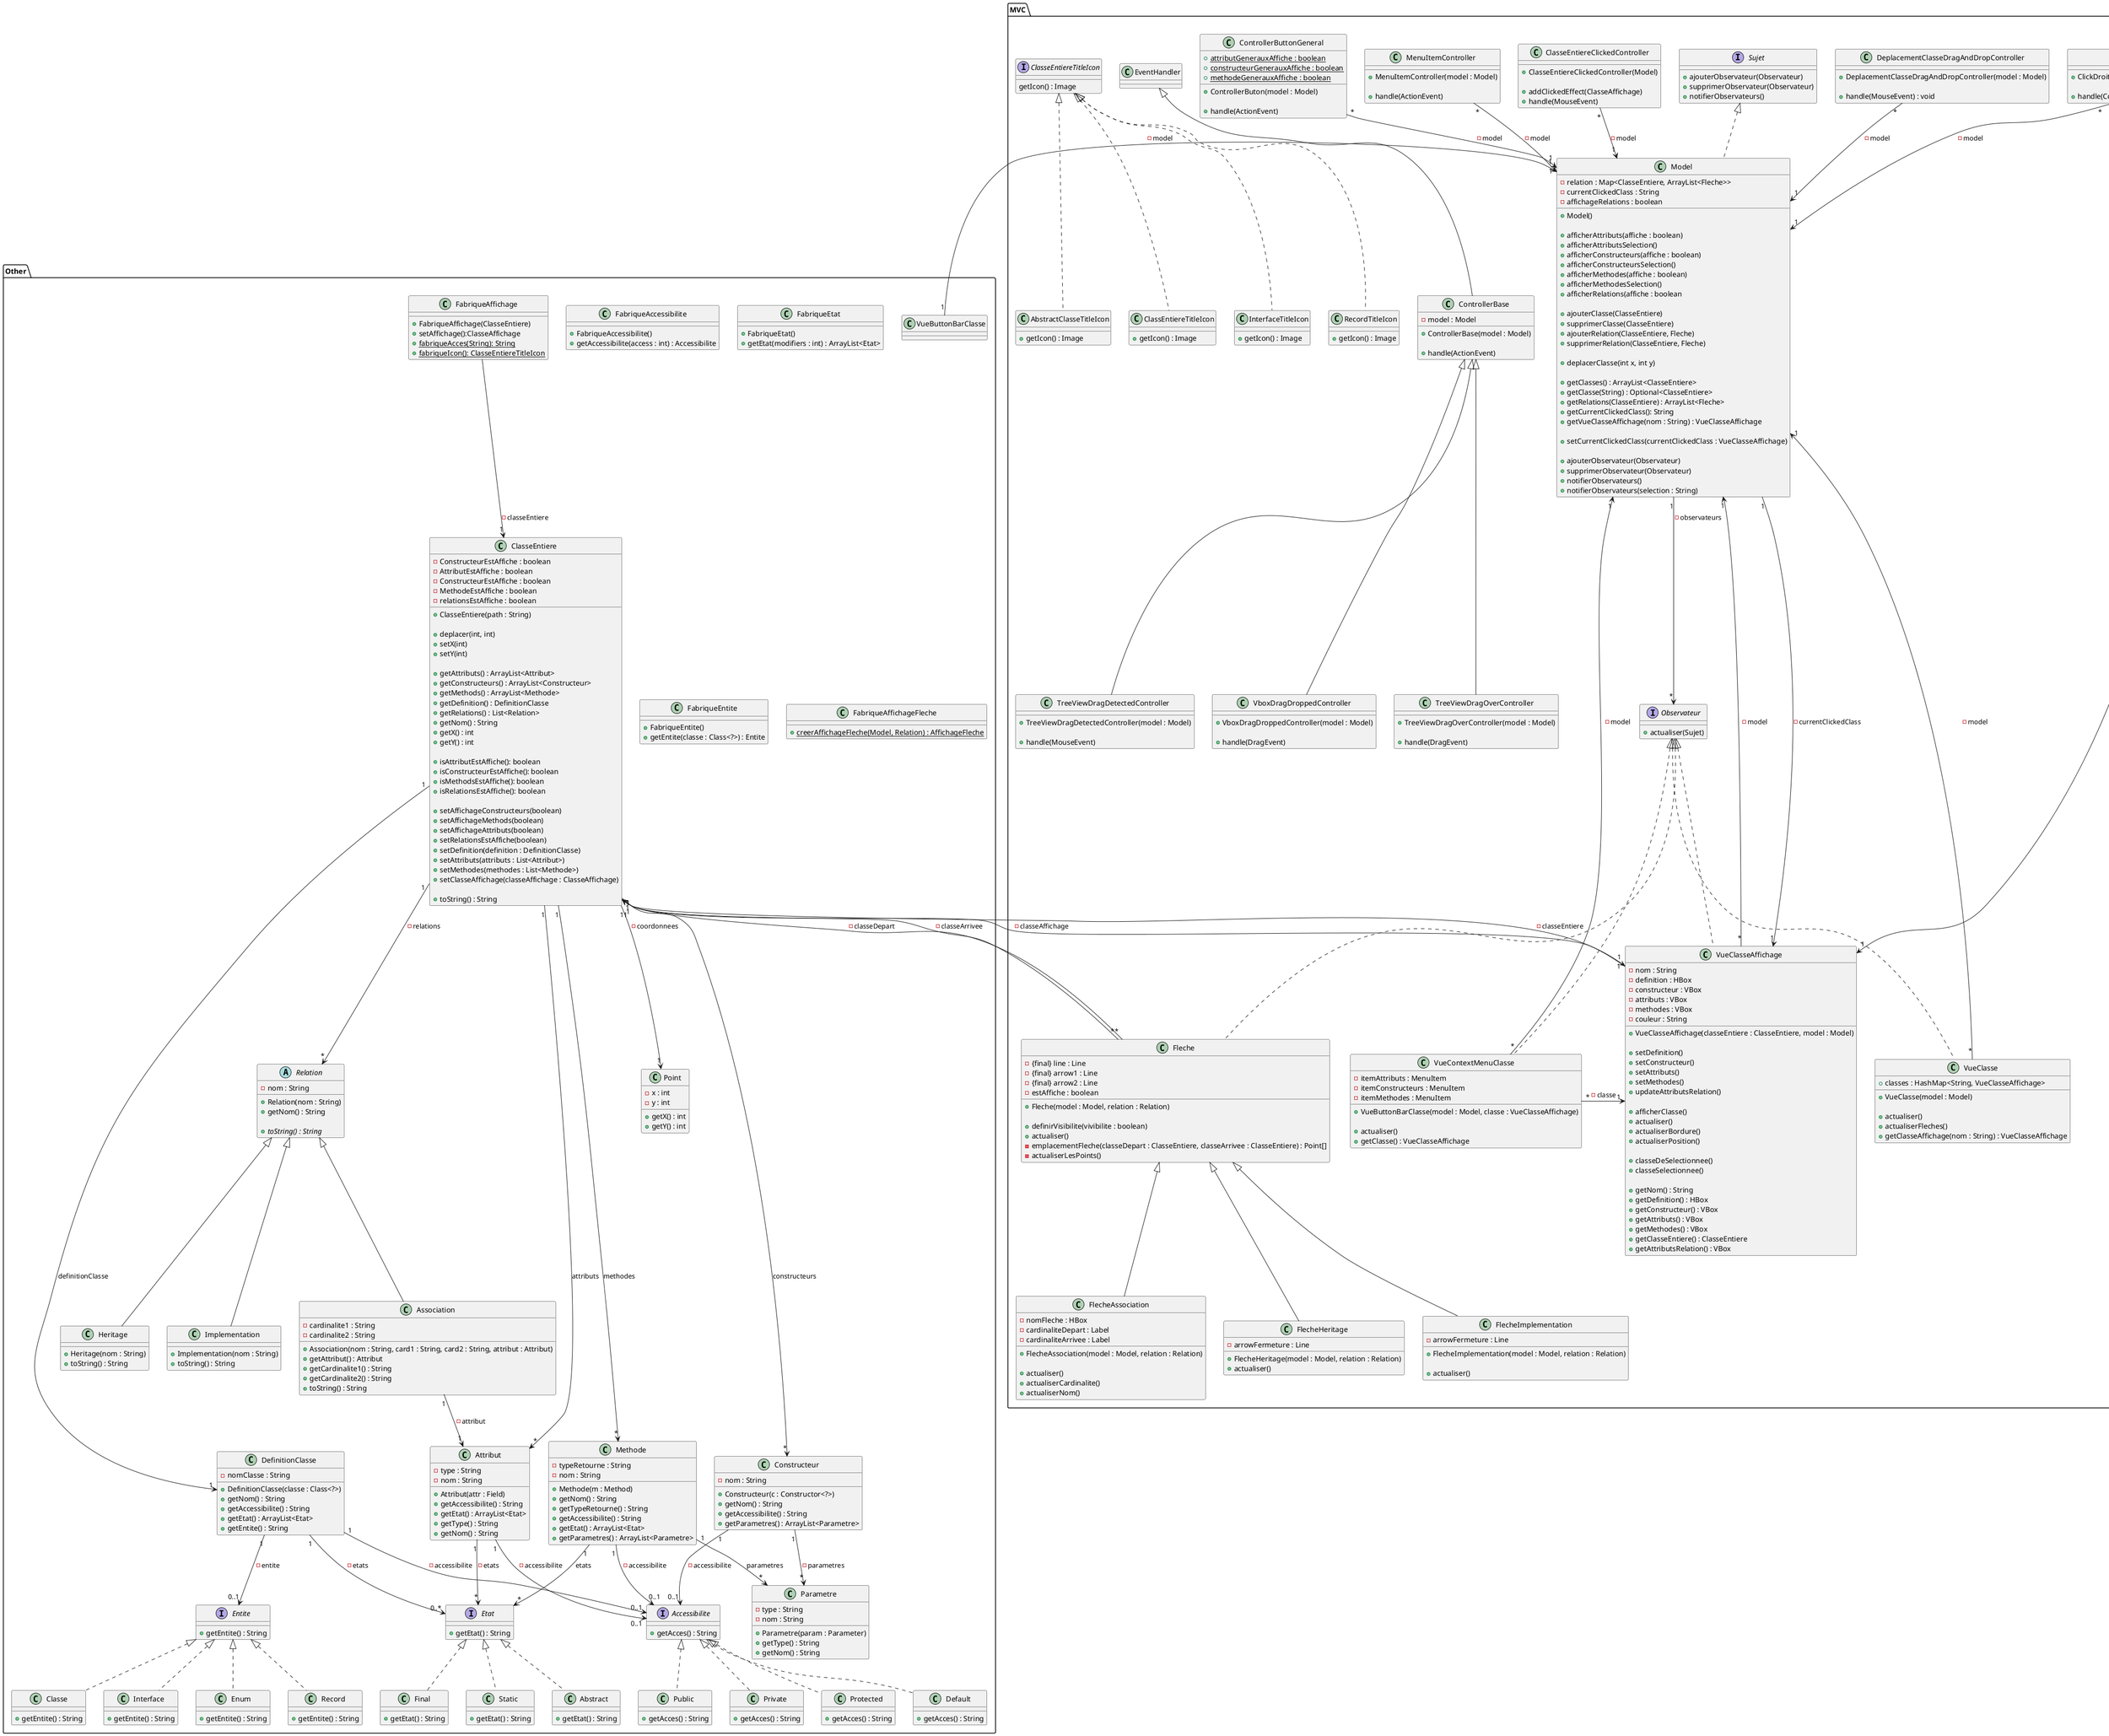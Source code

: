 @startuml
'https://plantuml.com/class-diagram

'TOTO: completer

package "MVC"{

    interface Sujet{
        +ajouterObservateur(Observateur)
        +supprimerObservateur(Observateur)
        +notifierObservateurs()
    }

    class Model implements Sujet{
        - relation : Map<ClasseEntiere, ArrayList<Fleche>>
        - currentClickedClass : String
        - affichageRelations : boolean
        + Model()

        + afficherAttributs(affiche : boolean)
        + afficherAttributsSelection()
        + afficherConstructeurs(affiche : boolean)
        + afficherConstructeursSelection()
        + afficherMethodes(affiche : boolean)
        + afficherMethodesSelection()
        + afficherRelations(affiche : boolean

        + ajouterClasse(ClasseEntiere)
        + supprimerClasse(ClasseEntiere)
        + ajouterRelation(ClasseEntiere, Fleche)
        + supprimerRelation(ClasseEntiere, Fleche)

        + deplacerClasse(int x, int y)

        + getClasses() : ArrayList<ClasseEntiere>
        + getClasse(String) : Optional<ClasseEntiere>
        + getRelations(ClasseEntiere) : ArrayList<Fleche>
        + getCurrentClickedClass(): String
        + getVueClasseAffichage(nom : String) : VueClasseAffichage

        + setCurrentClickedClass(currentClickedClass : VueClasseAffichage)

        + ajouterObservateur(Observateur)
        + supprimerObservateur(Observateur)
        + notifierObservateurs()
        + notifierObservateurs(selection : String)
    }

    'Observateurs'

    interface Observateur{
        +actualiser(Sujet)
    }

    class VueClasse implements Observateur{
        + classes : HashMap<String, VueClasseAffichage>

        +VueClasse(model : Model)

        +actualiser()
        +actualiserFleches()
        +getClasseAffichage(nom : String) : VueClasseAffichage
    }

    class VueClasseAffichage implements Observateur{
        -nom : String
        -definition : HBox
        -constructeur : VBox
        -attributs : VBox
        -methodes : VBox
        -couleur : String

        +VueClasseAffichage(classeEntiere : ClasseEntiere, model : Model)

        +setDefinition()
        +setConstructeur()
        +setAttributs()
        +setMethodes()
        +updateAttributsRelation()

        +afficherClasse()
        +actualiser()
        +actualiserBordure()
        +actualiserPosition()

        +classeDeSelectionnee()
        +classeSelectionnee()

        +getNom() : String
        +getDefinition() : HBox
        +getConstructeur() : VBox
        +getAttributs() : VBox
        +getMethodes() : VBox
        +getClasseEntiere() : ClasseEntiere
        +getAttributsRelation() : VBox
    }

    class VueContextMenuClasse implements Observateur{
        -itemAttributs : MenuItem
        -itemConstructeurs : MenuItem
        -itemMethodes : MenuItem

        +VueButtonBarClasse(model : Model, classe : VueClasseAffichage)

        +actualiser()
        +getClasse() : VueClasseAffichage
    }

    'Controlleurs'

    class ControllerButtonGeneral{
        +{static} attributGenerauxAffiche : boolean
        +{static} constructeurGenerauxAffiche : boolean
        +{static} methodeGenerauxAffiche : boolean

        +ControllerButon(model : Model)

        +handle(ActionEvent)
    }

    class DeplacementClasseDragAndDropController {
        + DeplacementClasseDragAndDropController(model : Model)

        + handle(MouseEvent) : void
    }

    class ClasseEntiereClickedController{
        + ClasseEntiereClickedController(Model)

        + addClickedEffect(ClasseAffichage)
        +handle(MouseEvent)
    }

    class MenuItemController{
        + MenuItemController(model : Model)

        + handle(ActionEvent)
    }

    class ClickDroitClasseController{
        + ClickDroitClasseController(model : Model, classe : VueClasseAffichage)

        + handle(ContextMenuEvent)
    }

    class ControllerBase extends EventHandler{
        - model : Model

        + ControllerBase(model : Model)

        + handle(ActionEvent)
    }

    class TreeViewDragDetectedController extends ControllerBase {
    + TreeViewDragDetectedController(model : Model)

        + handle(MouseEvent)
    }

    class VboxDragDroppedController extends ControllerBase {
        + VboxDragDroppedController(model : Model)

        + handle(DragEvent)
    }

    class TreeViewDragOverController extends ControllerBase {
        + TreeViewDragOverController(model : Model)

        + handle(DragEvent)
    }

    interface ClasseEntiereTitleIcon{
        getIcon() : Image
    }

    class AbstractClasseTitleIcon implements ClasseEntiereTitleIcon{
        +getIcon() : Image
    }

    class ClassEntiereTitleIcon implements ClasseEntiereTitleIcon{
        +getIcon() : Image
    }

    class InterfaceTitleIcon implements ClasseEntiereTitleIcon{
        +getIcon() : Image
    }

    class RecordTitleIcon implements ClasseEntiereTitleIcon{
        +getIcon() : Image
    }

    class Fleche implements Observateur {
        - {final} line : Line
        - {final} arrow1 : Line
        - {final} arrow2 : Line
        - estAffiche : boolean

        + Fleche(model : Model, relation : Relation)

        + definirVisibilite(vivibilite : boolean)
        + actualiser()
        - emplacementFleche(classeDepart : ClasseEntiere, classeArrivee : ClasseEntiere) : Point[]
        - actualiserLesPoints()
    }

    class FlecheAssociation extends Fleche {
        - nomFleche : HBox
        - cardinaliteDepart : Label
        - cardinaliteArrivee : Label

        + FlecheAssociation(model : Model, relation : Relation)

        + actualiser()
        + actualiserCardinalite()
        + actualiserNom()
    }

    class FlecheHeritage extends Fleche {
        - arrowFermeture : Line

        + FlecheHeritage(model : Model, relation : Relation)
        + actualiser()
    }

    class FlecheImplementation extends Fleche {
        - arrowFermeture : Line

        + FlecheImplementation(model : Model, relation : Relation)

        + actualiser()
    }

}
'Classes'

package "Other"{
class ClasseEntiere{
    - ConstructeurEstAffiche : boolean
    - AttributEstAffiche : boolean
    - ConstructeurEstAffiche : boolean
    - MethodeEstAffiche : boolean
    - relationsEstAffiche : boolean

    + ClasseEntiere(path : String)

    + deplacer(int, int)
    + setX(int)
    + setY(int)

    + getAttributs() : ArrayList<Attribut>
    + getConstructeurs() : ArrayList<Constructeur>
    + getMethods() : ArrayList<Methode>
    + getDefinition() : DefinitionClasse
    + getRelations() : List<Relation>
    + getNom() : String
    + getX() : int
    + getY() : int

    + isAttributEstAffiche(): boolean
    + isConstructeurEstAffiche(): boolean
    + isMethodsEstAffiche(): boolean
    + isRelationsEstAffiche(): boolean

    + setAffichageConstructeurs(boolean)
    + setAffichageMethods(boolean)
    + setAffichageAttributs(boolean)
    + setRelationsEstAffiche(boolean)
    + setDefinition(definition : DefinitionClasse)
    + setAttributs(attributs : List<Attribut>)
    + setMethodes(methodes : List<Methode>)
    + setClasseAffichage(classeAffichage : ClasseAffichage)

    + toString() : String
}

interface Entite{
    +getEntite() : String
}

class Classe implements Entite{
    +getEntite() : String
}

class Interface implements Entite{
    +getEntite() : String
}

class Enum implements Entite{
    +getEntite() : String
}

class Record implements Entite{
    +getEntite() : String
}



interface Accessibilite{
    +getAcces() : String
}

class Public implements Accessibilite{
    +getAcces() : String
}

class Private implements Accessibilite{
    +getAcces() : String
}

class Protected implements Accessibilite{
    +getAcces() : String
}

class Default implements Accessibilite{
    +getAcces() : String
}

interface Etat{
    +getEtat() : String
}

class Abstract implements Etat{
    +getEtat() : String
}

class Final implements Etat{
    +getEtat() : String
}

class Static implements Etat{
    +getEtat() : String
}

class DefinitionClasse{
    -nomClasse : String

    +DefinitionClasse(classe : Class<?>)
    +getNom() : String
    +getAccessibilite() : String
    +getEtat() : ArrayList<Etat>
    +getEntite() : String
}

class Attribut{
    -type : String
    -nom : String
    +Attribut(attr : Field)
    +getAccessibilite() : String
    +getEtat() : ArrayList<Etat>
    +getType() : String
    +getNom() : String
}

class Methode{
    -typeRetourne : String
    -nom : String

    +Methode(m : Method)
    +getNom() : String
    +getTypeRetourne() : String
    +getAccessibilite() : String
    +getEtat() : ArrayList<Etat>
    +getParametres() : ArrayList<Parametre>
}

class Constructeur {
    - nom : String
    + Constructeur(c : Constructor<?>)
    + getNom() : String
    + getAccessibilite() : String
    + getParametres() : ArrayList<Parametre>
}

class Parametre{
    +Parametre(param : Parameter)
    -type : String
    -nom : String
    +getType() : String
    +getNom() : String
}

class Point{
    - x : int
    - y : int
    + getX() : int
    + getY() : int
}

abstract class Relation {
    - nom : String

    + Relation(nom : String)
    + getNom() : String

    {abstract} + toString() : String
}

class Association extends Relation {
    - cardinalite1 : String
    - cardinalite2 : String

    + Association(nom : String, card1 : String, card2 : String, attribut : Attribut)
    + getAttribut() : Attribut
    + getCardinalite1() : String
    + getCardinalite2() : String
    + toString() : String
}

class Heritage extends Relation {
    + Heritage(nom : String)
    + toString() : String
}

class Implementation extends Relation {
    + Implementation(nom : String)
    + toString() : String
}

class FabriqueAccessibilite {
    + FabriqueAccessibilite()
    + getAccessibilite(access : int) : Accessibilite
}

class FabriqueAffichage {
    + FabriqueAffichage(ClasseEntiere)
    + setAffichage():ClasseAffichage
    + {static}fabriqueAcces(String): String
    + {static}fabriqueIcon(): ClasseEntiereTitleIcon
}

class FabriqueEtat {
    + FabriqueEtat()
    + getEtat(modifiers : int) : ArrayList<Etat>
}

class FabriqueEntite {
    + FabriqueEntite()
    + getEntite(classe : Class<?>) : Entite
}

class FabriqueAffichageFleche {
    + {static} creerAffichageFleche(Model, Relation) : AffichageFleche
}


'-----------------------------------'
'Associations'

Model "1" --> "*" Observateur : -observateurs
Model "1" -> "1" VueClasseAffichage : -currentClickedClass

Attribut "1" --> "0..1" Accessibilite : -accessibilite
Attribut "1" --> "*" Etat : -etats

DefinitionClasse "1" --> "0..1" Accessibilite : -accessibilite
DefinitionClasse "1" --> "0..*" Etat : -etats
DefinitionClasse "1" --> "0..1" Entite : -entite

Constructeur "1" --> "0..1" Accessibilite : -accessibilite
Constructeur "1" --> "*" Parametre : -parametres

Methode "1" --> "0..1" Accessibilite : -accessibilite
Methode "1" --> "*" Etat : etats
Methode "1" --> "*" Parametre : parametres

'ClasseEntiere <-- FabriqueAffichageClasse :-Classe
ClasseEntiere "1" --> "1" DefinitionClasse : definitionClasse
ClasseEntiere "1" --> "*" Attribut : attributs
ClasseEntiere "1" --> "*" Methode : methodes
ClasseEntiere "1" --> "*" Constructeur : constructeurs
ClasseEntiere "1" --> "1" Point : -coordonnees
ClasseEntiere "1" --> "*" Relation : -relations
ClasseEntiere "1" --> "1" VueClasseAffichage : -classeAffichage
ClasseEntiere "1" <-- "1" VueClasseAffichage : -classeEntiere

DeplacementClasseDragAndDropController "*" --> "1" Model : -model
ClasseEntiereClickedController "*" --> "1" Model : -model
ControllerButtonGeneral "*" --> "1" Model : -model
MenuItemController "*" --> "1" Model : -model
ClickDroitClasseController "*" --> "1" Model : -model
ClickDroitClasseController "*" --> "1" VueClasseAffichage : -classe

VueButtonBarClasse "1" -> "1" Model : -model
VueClasse "*" -> "1" Model : -model
VueClasseAffichage "*" -> "1" Model : -model
VueContextMenuClasse "*" -> "1" Model : -model
VueContextMenuClasse "*" -> "1" VueClasseAffichage : -classe



FabriqueAffichage --> "1" ClasseEntiere : -classeEntiere
Association "1" --> "1" Attribut : -attribut
Fleche "*" --> "1" ClasseEntiere : -classeDepart
Fleche "*" --> "1" ClasseEntiere : -classeArrivee


@enduml